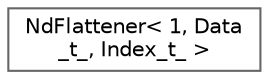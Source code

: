 digraph "Graphical Class Hierarchy"
{
 // LATEX_PDF_SIZE
  bgcolor="transparent";
  edge [fontname=Helvetica,fontsize=10,labelfontname=Helvetica,labelfontsize=10];
  node [fontname=Helvetica,fontsize=10,shape=box,height=0.2,width=0.4];
  rankdir="LR";
  Node0 [id="Node000000",label="NdFlattener\< 1, Data\l_t_, Index_t_ \>",height=0.2,width=0.4,color="grey40", fillcolor="white", style="filled",URL="$classNdFlattener_3_011_00_01Data__t___00_01Index__t___01_4.html",tooltip=" "];
}
